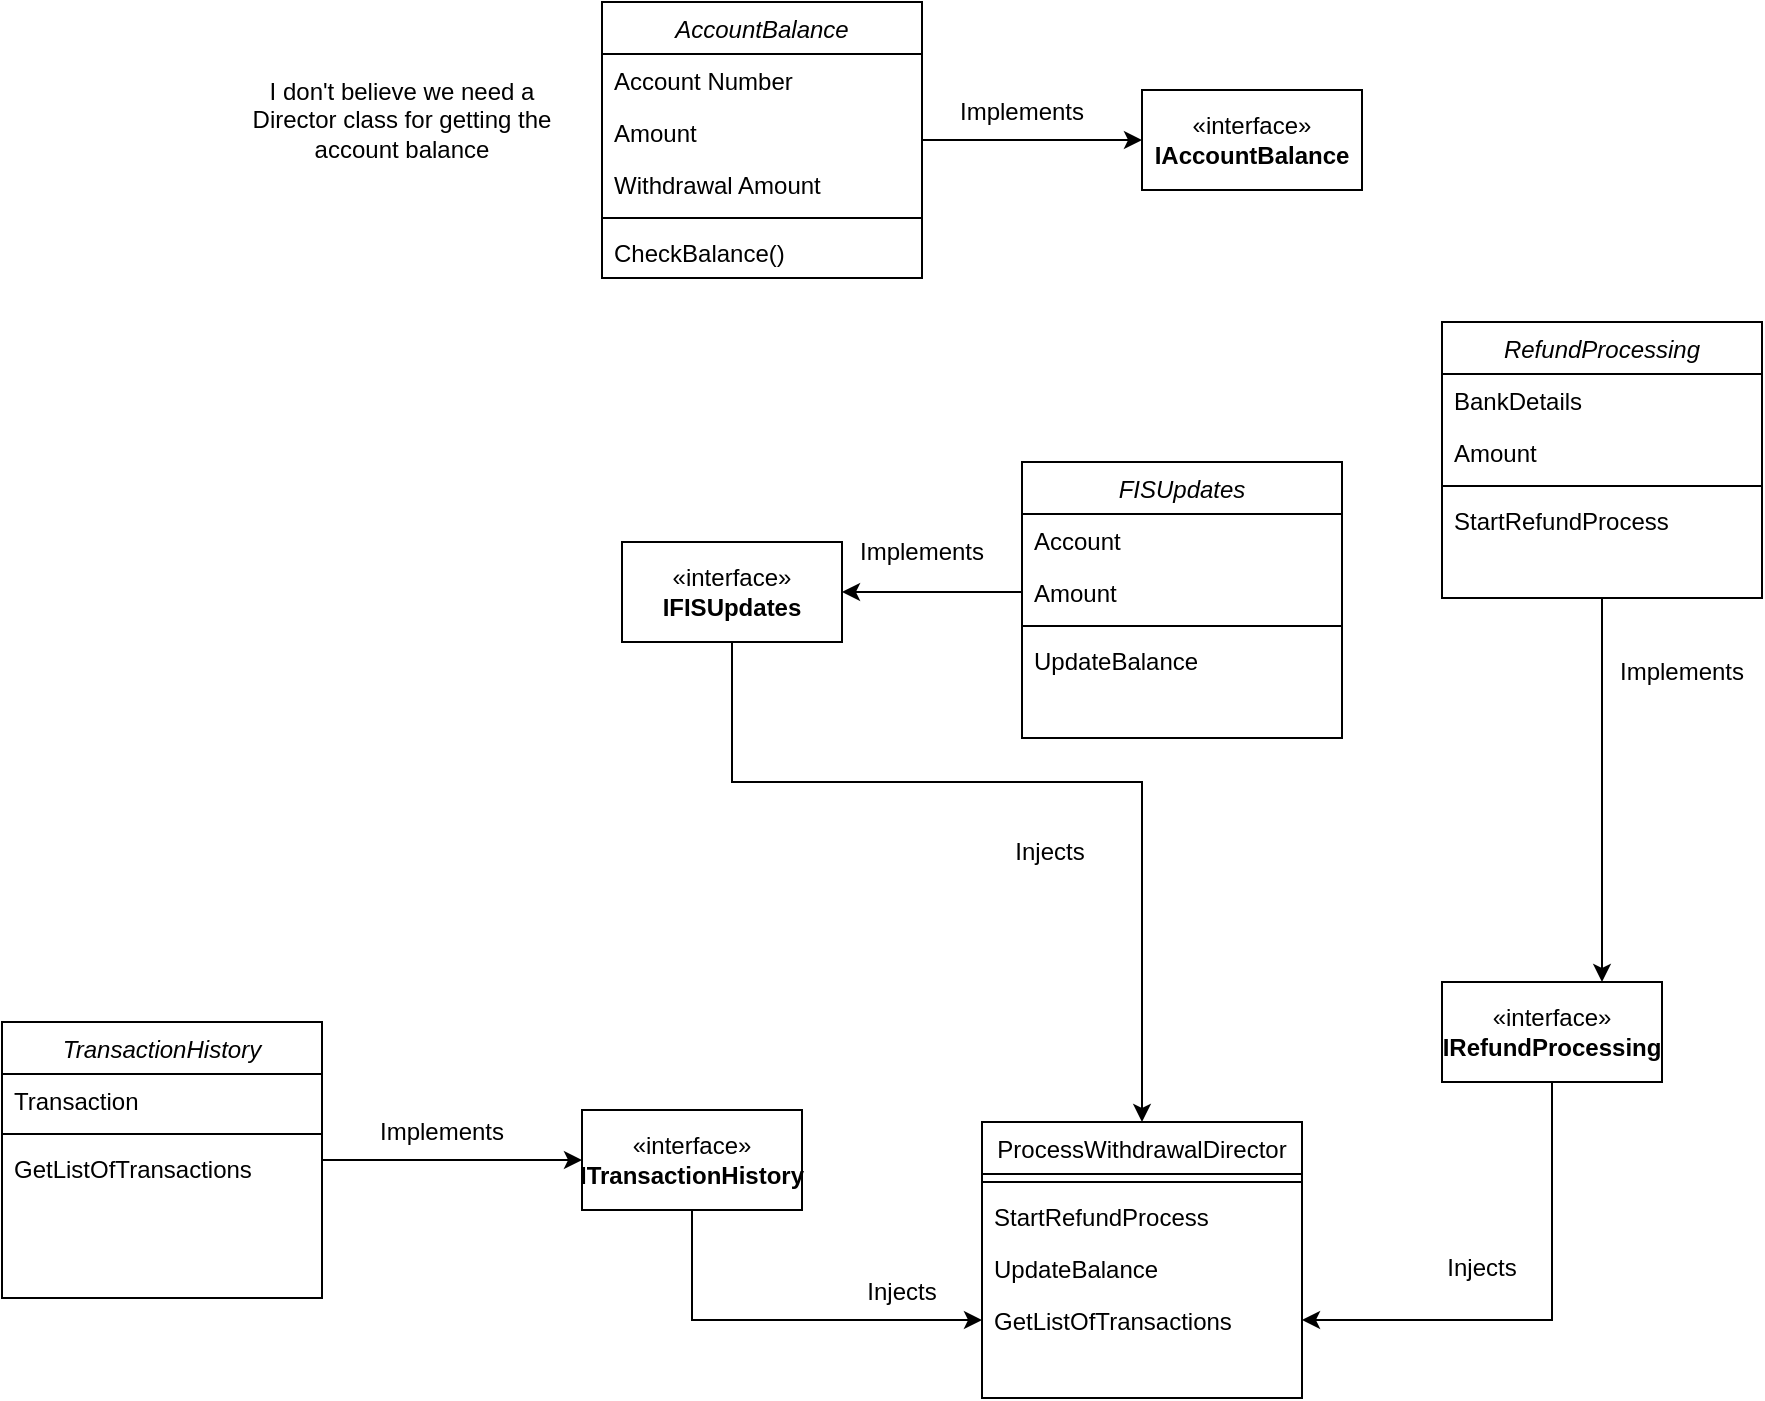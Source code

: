 <mxfile version="21.3.3" type="github">
  <diagram id="C5RBs43oDa-KdzZeNtuy" name="Page-1">
    <mxGraphModel dx="2261" dy="796" grid="1" gridSize="10" guides="1" tooltips="1" connect="1" arrows="1" fold="1" page="1" pageScale="1" pageWidth="827" pageHeight="1169" math="0" shadow="0">
      <root>
        <mxCell id="WIyWlLk6GJQsqaUBKTNV-0" />
        <mxCell id="WIyWlLk6GJQsqaUBKTNV-1" parent="WIyWlLk6GJQsqaUBKTNV-0" />
        <mxCell id="-n890nLWwNC9EW4tz9LR-44" value="" style="edgeStyle=orthogonalEdgeStyle;rounded=0;orthogonalLoop=1;jettySize=auto;html=1;" edge="1" parent="WIyWlLk6GJQsqaUBKTNV-1" source="zkfFHV4jXpPFQw0GAbJ--0" target="-n890nLWwNC9EW4tz9LR-43">
          <mxGeometry relative="1" as="geometry" />
        </mxCell>
        <mxCell id="zkfFHV4jXpPFQw0GAbJ--0" value="AccountBalance" style="swimlane;fontStyle=2;align=center;verticalAlign=top;childLayout=stackLayout;horizontal=1;startSize=26;horizontalStack=0;resizeParent=1;resizeLast=0;collapsible=1;marginBottom=0;rounded=0;shadow=0;strokeWidth=1;" parent="WIyWlLk6GJQsqaUBKTNV-1" vertex="1">
          <mxGeometry x="220" y="120" width="160" height="138" as="geometry">
            <mxRectangle x="230" y="140" width="160" height="26" as="alternateBounds" />
          </mxGeometry>
        </mxCell>
        <mxCell id="zkfFHV4jXpPFQw0GAbJ--1" value="Account Number" style="text;align=left;verticalAlign=top;spacingLeft=4;spacingRight=4;overflow=hidden;rotatable=0;points=[[0,0.5],[1,0.5]];portConstraint=eastwest;" parent="zkfFHV4jXpPFQw0GAbJ--0" vertex="1">
          <mxGeometry y="26" width="160" height="26" as="geometry" />
        </mxCell>
        <mxCell id="zkfFHV4jXpPFQw0GAbJ--2" value="Amount" style="text;align=left;verticalAlign=top;spacingLeft=4;spacingRight=4;overflow=hidden;rotatable=0;points=[[0,0.5],[1,0.5]];portConstraint=eastwest;rounded=0;shadow=0;html=0;" parent="zkfFHV4jXpPFQw0GAbJ--0" vertex="1">
          <mxGeometry y="52" width="160" height="26" as="geometry" />
        </mxCell>
        <mxCell id="zkfFHV4jXpPFQw0GAbJ--3" value="Withdrawal Amount" style="text;align=left;verticalAlign=top;spacingLeft=4;spacingRight=4;overflow=hidden;rotatable=0;points=[[0,0.5],[1,0.5]];portConstraint=eastwest;rounded=0;shadow=0;html=0;" parent="zkfFHV4jXpPFQw0GAbJ--0" vertex="1">
          <mxGeometry y="78" width="160" height="26" as="geometry" />
        </mxCell>
        <mxCell id="zkfFHV4jXpPFQw0GAbJ--4" value="" style="line;html=1;strokeWidth=1;align=left;verticalAlign=middle;spacingTop=-1;spacingLeft=3;spacingRight=3;rotatable=0;labelPosition=right;points=[];portConstraint=eastwest;" parent="zkfFHV4jXpPFQw0GAbJ--0" vertex="1">
          <mxGeometry y="104" width="160" height="8" as="geometry" />
        </mxCell>
        <mxCell id="zkfFHV4jXpPFQw0GAbJ--5" value="CheckBalance()" style="text;align=left;verticalAlign=top;spacingLeft=4;spacingRight=4;overflow=hidden;rotatable=0;points=[[0,0.5],[1,0.5]];portConstraint=eastwest;" parent="zkfFHV4jXpPFQw0GAbJ--0" vertex="1">
          <mxGeometry y="112" width="160" height="26" as="geometry" />
        </mxCell>
        <mxCell id="-n890nLWwNC9EW4tz9LR-48" value="" style="edgeStyle=orthogonalEdgeStyle;rounded=0;orthogonalLoop=1;jettySize=auto;html=1;" edge="1" parent="WIyWlLk6GJQsqaUBKTNV-1" source="-n890nLWwNC9EW4tz9LR-0" target="-n890nLWwNC9EW4tz9LR-47">
          <mxGeometry relative="1" as="geometry">
            <Array as="points">
              <mxPoint x="720" y="570" />
              <mxPoint x="720" y="570" />
            </Array>
          </mxGeometry>
        </mxCell>
        <mxCell id="-n890nLWwNC9EW4tz9LR-0" value="RefundProcessing" style="swimlane;fontStyle=2;align=center;verticalAlign=top;childLayout=stackLayout;horizontal=1;startSize=26;horizontalStack=0;resizeParent=1;resizeLast=0;collapsible=1;marginBottom=0;rounded=0;shadow=0;strokeWidth=1;" vertex="1" parent="WIyWlLk6GJQsqaUBKTNV-1">
          <mxGeometry x="640" y="280" width="160" height="138" as="geometry">
            <mxRectangle x="230" y="140" width="160" height="26" as="alternateBounds" />
          </mxGeometry>
        </mxCell>
        <mxCell id="-n890nLWwNC9EW4tz9LR-1" value="BankDetails" style="text;align=left;verticalAlign=top;spacingLeft=4;spacingRight=4;overflow=hidden;rotatable=0;points=[[0,0.5],[1,0.5]];portConstraint=eastwest;" vertex="1" parent="-n890nLWwNC9EW4tz9LR-0">
          <mxGeometry y="26" width="160" height="26" as="geometry" />
        </mxCell>
        <mxCell id="-n890nLWwNC9EW4tz9LR-2" value="Amount" style="text;align=left;verticalAlign=top;spacingLeft=4;spacingRight=4;overflow=hidden;rotatable=0;points=[[0,0.5],[1,0.5]];portConstraint=eastwest;rounded=0;shadow=0;html=0;" vertex="1" parent="-n890nLWwNC9EW4tz9LR-0">
          <mxGeometry y="52" width="160" height="26" as="geometry" />
        </mxCell>
        <mxCell id="-n890nLWwNC9EW4tz9LR-4" value="" style="line;html=1;strokeWidth=1;align=left;verticalAlign=middle;spacingTop=-1;spacingLeft=3;spacingRight=3;rotatable=0;labelPosition=right;points=[];portConstraint=eastwest;" vertex="1" parent="-n890nLWwNC9EW4tz9LR-0">
          <mxGeometry y="78" width="160" height="8" as="geometry" />
        </mxCell>
        <mxCell id="-n890nLWwNC9EW4tz9LR-5" value="StartRefundProcess" style="text;align=left;verticalAlign=top;spacingLeft=4;spacingRight=4;overflow=hidden;rotatable=0;points=[[0,0.5],[1,0.5]];portConstraint=eastwest;" vertex="1" parent="-n890nLWwNC9EW4tz9LR-0">
          <mxGeometry y="86" width="160" height="26" as="geometry" />
        </mxCell>
        <mxCell id="-n890nLWwNC9EW4tz9LR-6" value="ProcessWithdrawalDirector" style="swimlane;fontStyle=0;align=center;verticalAlign=top;childLayout=stackLayout;horizontal=1;startSize=26;horizontalStack=0;resizeParent=1;resizeLast=0;collapsible=1;marginBottom=0;rounded=0;shadow=0;strokeWidth=1;" vertex="1" parent="WIyWlLk6GJQsqaUBKTNV-1">
          <mxGeometry x="410" y="680" width="160" height="138" as="geometry">
            <mxRectangle x="130" y="380" width="160" height="26" as="alternateBounds" />
          </mxGeometry>
        </mxCell>
        <mxCell id="-n890nLWwNC9EW4tz9LR-7" value="" style="line;html=1;strokeWidth=1;align=left;verticalAlign=middle;spacingTop=-1;spacingLeft=3;spacingRight=3;rotatable=0;labelPosition=right;points=[];portConstraint=eastwest;" vertex="1" parent="-n890nLWwNC9EW4tz9LR-6">
          <mxGeometry y="26" width="160" height="8" as="geometry" />
        </mxCell>
        <mxCell id="-n890nLWwNC9EW4tz9LR-8" value="StartRefundProcess" style="text;align=left;verticalAlign=top;spacingLeft=4;spacingRight=4;overflow=hidden;rotatable=0;points=[[0,0.5],[1,0.5]];portConstraint=eastwest;" vertex="1" parent="-n890nLWwNC9EW4tz9LR-6">
          <mxGeometry y="34" width="160" height="26" as="geometry" />
        </mxCell>
        <mxCell id="-n890nLWwNC9EW4tz9LR-20" value="UpdateBalance" style="text;align=left;verticalAlign=top;spacingLeft=4;spacingRight=4;overflow=hidden;rotatable=0;points=[[0,0.5],[1,0.5]];portConstraint=eastwest;" vertex="1" parent="-n890nLWwNC9EW4tz9LR-6">
          <mxGeometry y="60" width="160" height="26" as="geometry" />
        </mxCell>
        <mxCell id="-n890nLWwNC9EW4tz9LR-36" value="GetListOfTransactions" style="text;align=left;verticalAlign=top;spacingLeft=4;spacingRight=4;overflow=hidden;rotatable=0;points=[[0,0.5],[1,0.5]];portConstraint=eastwest;" vertex="1" parent="-n890nLWwNC9EW4tz9LR-6">
          <mxGeometry y="86" width="160" height="26" as="geometry" />
        </mxCell>
        <mxCell id="-n890nLWwNC9EW4tz9LR-10" value="FISUpdates" style="swimlane;fontStyle=2;align=center;verticalAlign=top;childLayout=stackLayout;horizontal=1;startSize=26;horizontalStack=0;resizeParent=1;resizeLast=0;collapsible=1;marginBottom=0;rounded=0;shadow=0;strokeWidth=1;" vertex="1" parent="WIyWlLk6GJQsqaUBKTNV-1">
          <mxGeometry x="430" y="350" width="160" height="138" as="geometry">
            <mxRectangle x="230" y="140" width="160" height="26" as="alternateBounds" />
          </mxGeometry>
        </mxCell>
        <mxCell id="-n890nLWwNC9EW4tz9LR-11" value="Account" style="text;align=left;verticalAlign=top;spacingLeft=4;spacingRight=4;overflow=hidden;rotatable=0;points=[[0,0.5],[1,0.5]];portConstraint=eastwest;" vertex="1" parent="-n890nLWwNC9EW4tz9LR-10">
          <mxGeometry y="26" width="160" height="26" as="geometry" />
        </mxCell>
        <mxCell id="-n890nLWwNC9EW4tz9LR-12" value="Amount" style="text;align=left;verticalAlign=top;spacingLeft=4;spacingRight=4;overflow=hidden;rotatable=0;points=[[0,0.5],[1,0.5]];portConstraint=eastwest;rounded=0;shadow=0;html=0;" vertex="1" parent="-n890nLWwNC9EW4tz9LR-10">
          <mxGeometry y="52" width="160" height="26" as="geometry" />
        </mxCell>
        <mxCell id="-n890nLWwNC9EW4tz9LR-13" value="" style="line;html=1;strokeWidth=1;align=left;verticalAlign=middle;spacingTop=-1;spacingLeft=3;spacingRight=3;rotatable=0;labelPosition=right;points=[];portConstraint=eastwest;" vertex="1" parent="-n890nLWwNC9EW4tz9LR-10">
          <mxGeometry y="78" width="160" height="8" as="geometry" />
        </mxCell>
        <mxCell id="-n890nLWwNC9EW4tz9LR-14" value="UpdateBalance" style="text;align=left;verticalAlign=top;spacingLeft=4;spacingRight=4;overflow=hidden;rotatable=0;points=[[0,0.5],[1,0.5]];portConstraint=eastwest;" vertex="1" parent="-n890nLWwNC9EW4tz9LR-10">
          <mxGeometry y="86" width="160" height="26" as="geometry" />
        </mxCell>
        <mxCell id="-n890nLWwNC9EW4tz9LR-42" value="" style="edgeStyle=orthogonalEdgeStyle;rounded=0;orthogonalLoop=1;jettySize=auto;html=1;" edge="1" parent="WIyWlLk6GJQsqaUBKTNV-1" source="-n890nLWwNC9EW4tz9LR-30" target="-n890nLWwNC9EW4tz9LR-40">
          <mxGeometry relative="1" as="geometry" />
        </mxCell>
        <mxCell id="-n890nLWwNC9EW4tz9LR-30" value="TransactionHistory" style="swimlane;fontStyle=2;align=center;verticalAlign=top;childLayout=stackLayout;horizontal=1;startSize=26;horizontalStack=0;resizeParent=1;resizeLast=0;collapsible=1;marginBottom=0;rounded=0;shadow=0;strokeWidth=1;" vertex="1" parent="WIyWlLk6GJQsqaUBKTNV-1">
          <mxGeometry x="-80" y="630" width="160" height="138" as="geometry">
            <mxRectangle x="230" y="140" width="160" height="26" as="alternateBounds" />
          </mxGeometry>
        </mxCell>
        <mxCell id="-n890nLWwNC9EW4tz9LR-31" value="Transaction" style="text;align=left;verticalAlign=top;spacingLeft=4;spacingRight=4;overflow=hidden;rotatable=0;points=[[0,0.5],[1,0.5]];portConstraint=eastwest;" vertex="1" parent="-n890nLWwNC9EW4tz9LR-30">
          <mxGeometry y="26" width="160" height="26" as="geometry" />
        </mxCell>
        <mxCell id="-n890nLWwNC9EW4tz9LR-33" value="" style="line;html=1;strokeWidth=1;align=left;verticalAlign=middle;spacingTop=-1;spacingLeft=3;spacingRight=3;rotatable=0;labelPosition=right;points=[];portConstraint=eastwest;" vertex="1" parent="-n890nLWwNC9EW4tz9LR-30">
          <mxGeometry y="52" width="160" height="8" as="geometry" />
        </mxCell>
        <mxCell id="-n890nLWwNC9EW4tz9LR-34" value="GetListOfTransactions" style="text;align=left;verticalAlign=top;spacingLeft=4;spacingRight=4;overflow=hidden;rotatable=0;points=[[0,0.5],[1,0.5]];portConstraint=eastwest;" vertex="1" parent="-n890nLWwNC9EW4tz9LR-30">
          <mxGeometry y="60" width="160" height="26" as="geometry" />
        </mxCell>
        <mxCell id="-n890nLWwNC9EW4tz9LR-50" value="" style="edgeStyle=orthogonalEdgeStyle;rounded=0;orthogonalLoop=1;jettySize=auto;html=1;" edge="1" parent="WIyWlLk6GJQsqaUBKTNV-1" source="-n890nLWwNC9EW4tz9LR-40" target="-n890nLWwNC9EW4tz9LR-36">
          <mxGeometry relative="1" as="geometry" />
        </mxCell>
        <mxCell id="-n890nLWwNC9EW4tz9LR-40" value="«interface»&lt;br&gt;&lt;b&gt;ITransactionHistory&lt;/b&gt;" style="html=1;whiteSpace=wrap;" vertex="1" parent="WIyWlLk6GJQsqaUBKTNV-1">
          <mxGeometry x="210" y="674" width="110" height="50" as="geometry" />
        </mxCell>
        <mxCell id="-n890nLWwNC9EW4tz9LR-41" value="I don&#39;t believe we need a Director class for getting the account balance" style="text;html=1;strokeColor=none;fillColor=none;align=center;verticalAlign=middle;whiteSpace=wrap;rounded=0;" vertex="1" parent="WIyWlLk6GJQsqaUBKTNV-1">
          <mxGeometry x="40" y="164" width="160" height="30" as="geometry" />
        </mxCell>
        <mxCell id="-n890nLWwNC9EW4tz9LR-43" value="«interface»&lt;br&gt;&lt;b&gt;IAccountBalance&lt;/b&gt;" style="html=1;whiteSpace=wrap;" vertex="1" parent="WIyWlLk6GJQsqaUBKTNV-1">
          <mxGeometry x="490" y="164" width="110" height="50" as="geometry" />
        </mxCell>
        <mxCell id="-n890nLWwNC9EW4tz9LR-51" value="" style="edgeStyle=orthogonalEdgeStyle;rounded=0;orthogonalLoop=1;jettySize=auto;html=1;entryX=0.5;entryY=0;entryDx=0;entryDy=0;" edge="1" parent="WIyWlLk6GJQsqaUBKTNV-1" source="-n890nLWwNC9EW4tz9LR-45" target="-n890nLWwNC9EW4tz9LR-6">
          <mxGeometry relative="1" as="geometry">
            <Array as="points">
              <mxPoint x="285" y="510" />
              <mxPoint x="490" y="510" />
            </Array>
          </mxGeometry>
        </mxCell>
        <mxCell id="-n890nLWwNC9EW4tz9LR-45" value="«interface»&lt;br&gt;&lt;b&gt;IFISUpdates&lt;/b&gt;" style="html=1;whiteSpace=wrap;" vertex="1" parent="WIyWlLk6GJQsqaUBKTNV-1">
          <mxGeometry x="230" y="390" width="110" height="50" as="geometry" />
        </mxCell>
        <mxCell id="-n890nLWwNC9EW4tz9LR-46" value="" style="edgeStyle=orthogonalEdgeStyle;rounded=0;orthogonalLoop=1;jettySize=auto;html=1;exitX=0;exitY=0.5;exitDx=0;exitDy=0;entryX=1;entryY=0.5;entryDx=0;entryDy=0;" edge="1" parent="WIyWlLk6GJQsqaUBKTNV-1" source="-n890nLWwNC9EW4tz9LR-12" target="-n890nLWwNC9EW4tz9LR-45">
          <mxGeometry relative="1" as="geometry">
            <mxPoint x="410" y="418" as="sourcePoint" />
            <mxPoint x="410" y="460" as="targetPoint" />
          </mxGeometry>
        </mxCell>
        <mxCell id="-n890nLWwNC9EW4tz9LR-52" value="" style="edgeStyle=orthogonalEdgeStyle;rounded=0;orthogonalLoop=1;jettySize=auto;html=1;" edge="1" parent="WIyWlLk6GJQsqaUBKTNV-1" source="-n890nLWwNC9EW4tz9LR-47" target="-n890nLWwNC9EW4tz9LR-36">
          <mxGeometry relative="1" as="geometry" />
        </mxCell>
        <mxCell id="-n890nLWwNC9EW4tz9LR-47" value="«interface»&lt;br&gt;&lt;b&gt;IRefundProcessing&lt;/b&gt;" style="html=1;whiteSpace=wrap;" vertex="1" parent="WIyWlLk6GJQsqaUBKTNV-1">
          <mxGeometry x="640" y="610" width="110" height="50" as="geometry" />
        </mxCell>
        <mxCell id="-n890nLWwNC9EW4tz9LR-53" value="Implements" style="text;html=1;strokeColor=none;fillColor=none;align=center;verticalAlign=middle;whiteSpace=wrap;rounded=0;" vertex="1" parent="WIyWlLk6GJQsqaUBKTNV-1">
          <mxGeometry x="350" y="380" width="60" height="30" as="geometry" />
        </mxCell>
        <mxCell id="-n890nLWwNC9EW4tz9LR-54" value="Implements" style="text;html=1;strokeColor=none;fillColor=none;align=center;verticalAlign=middle;whiteSpace=wrap;rounded=0;" vertex="1" parent="WIyWlLk6GJQsqaUBKTNV-1">
          <mxGeometry x="110" y="670" width="60" height="30" as="geometry" />
        </mxCell>
        <mxCell id="-n890nLWwNC9EW4tz9LR-55" value="Implements" style="text;html=1;strokeColor=none;fillColor=none;align=center;verticalAlign=middle;whiteSpace=wrap;rounded=0;" vertex="1" parent="WIyWlLk6GJQsqaUBKTNV-1">
          <mxGeometry x="730" y="440" width="60" height="30" as="geometry" />
        </mxCell>
        <mxCell id="-n890nLWwNC9EW4tz9LR-56" value="Implements" style="text;html=1;strokeColor=none;fillColor=none;align=center;verticalAlign=middle;whiteSpace=wrap;rounded=0;" vertex="1" parent="WIyWlLk6GJQsqaUBKTNV-1">
          <mxGeometry x="400" y="160" width="60" height="30" as="geometry" />
        </mxCell>
        <mxCell id="-n890nLWwNC9EW4tz9LR-57" value="Injects" style="text;html=1;strokeColor=none;fillColor=none;align=center;verticalAlign=middle;whiteSpace=wrap;rounded=0;" vertex="1" parent="WIyWlLk6GJQsqaUBKTNV-1">
          <mxGeometry x="414" y="530" width="60" height="30" as="geometry" />
        </mxCell>
        <mxCell id="-n890nLWwNC9EW4tz9LR-58" value="Injects" style="text;html=1;strokeColor=none;fillColor=none;align=center;verticalAlign=middle;whiteSpace=wrap;rounded=0;" vertex="1" parent="WIyWlLk6GJQsqaUBKTNV-1">
          <mxGeometry x="340" y="750" width="60" height="30" as="geometry" />
        </mxCell>
        <mxCell id="-n890nLWwNC9EW4tz9LR-59" value="Injects" style="text;html=1;strokeColor=none;fillColor=none;align=center;verticalAlign=middle;whiteSpace=wrap;rounded=0;" vertex="1" parent="WIyWlLk6GJQsqaUBKTNV-1">
          <mxGeometry x="630" y="738" width="60" height="30" as="geometry" />
        </mxCell>
      </root>
    </mxGraphModel>
  </diagram>
</mxfile>
